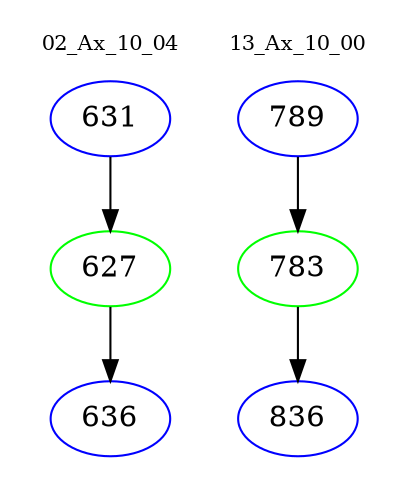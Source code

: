 digraph{
subgraph cluster_0 {
color = white
label = "02_Ax_10_04";
fontsize=10;
T0_631 [label="631", color="blue"]
T0_631 -> T0_627 [color="black"]
T0_627 [label="627", color="green"]
T0_627 -> T0_636 [color="black"]
T0_636 [label="636", color="blue"]
}
subgraph cluster_1 {
color = white
label = "13_Ax_10_00";
fontsize=10;
T1_789 [label="789", color="blue"]
T1_789 -> T1_783 [color="black"]
T1_783 [label="783", color="green"]
T1_783 -> T1_836 [color="black"]
T1_836 [label="836", color="blue"]
}
}
